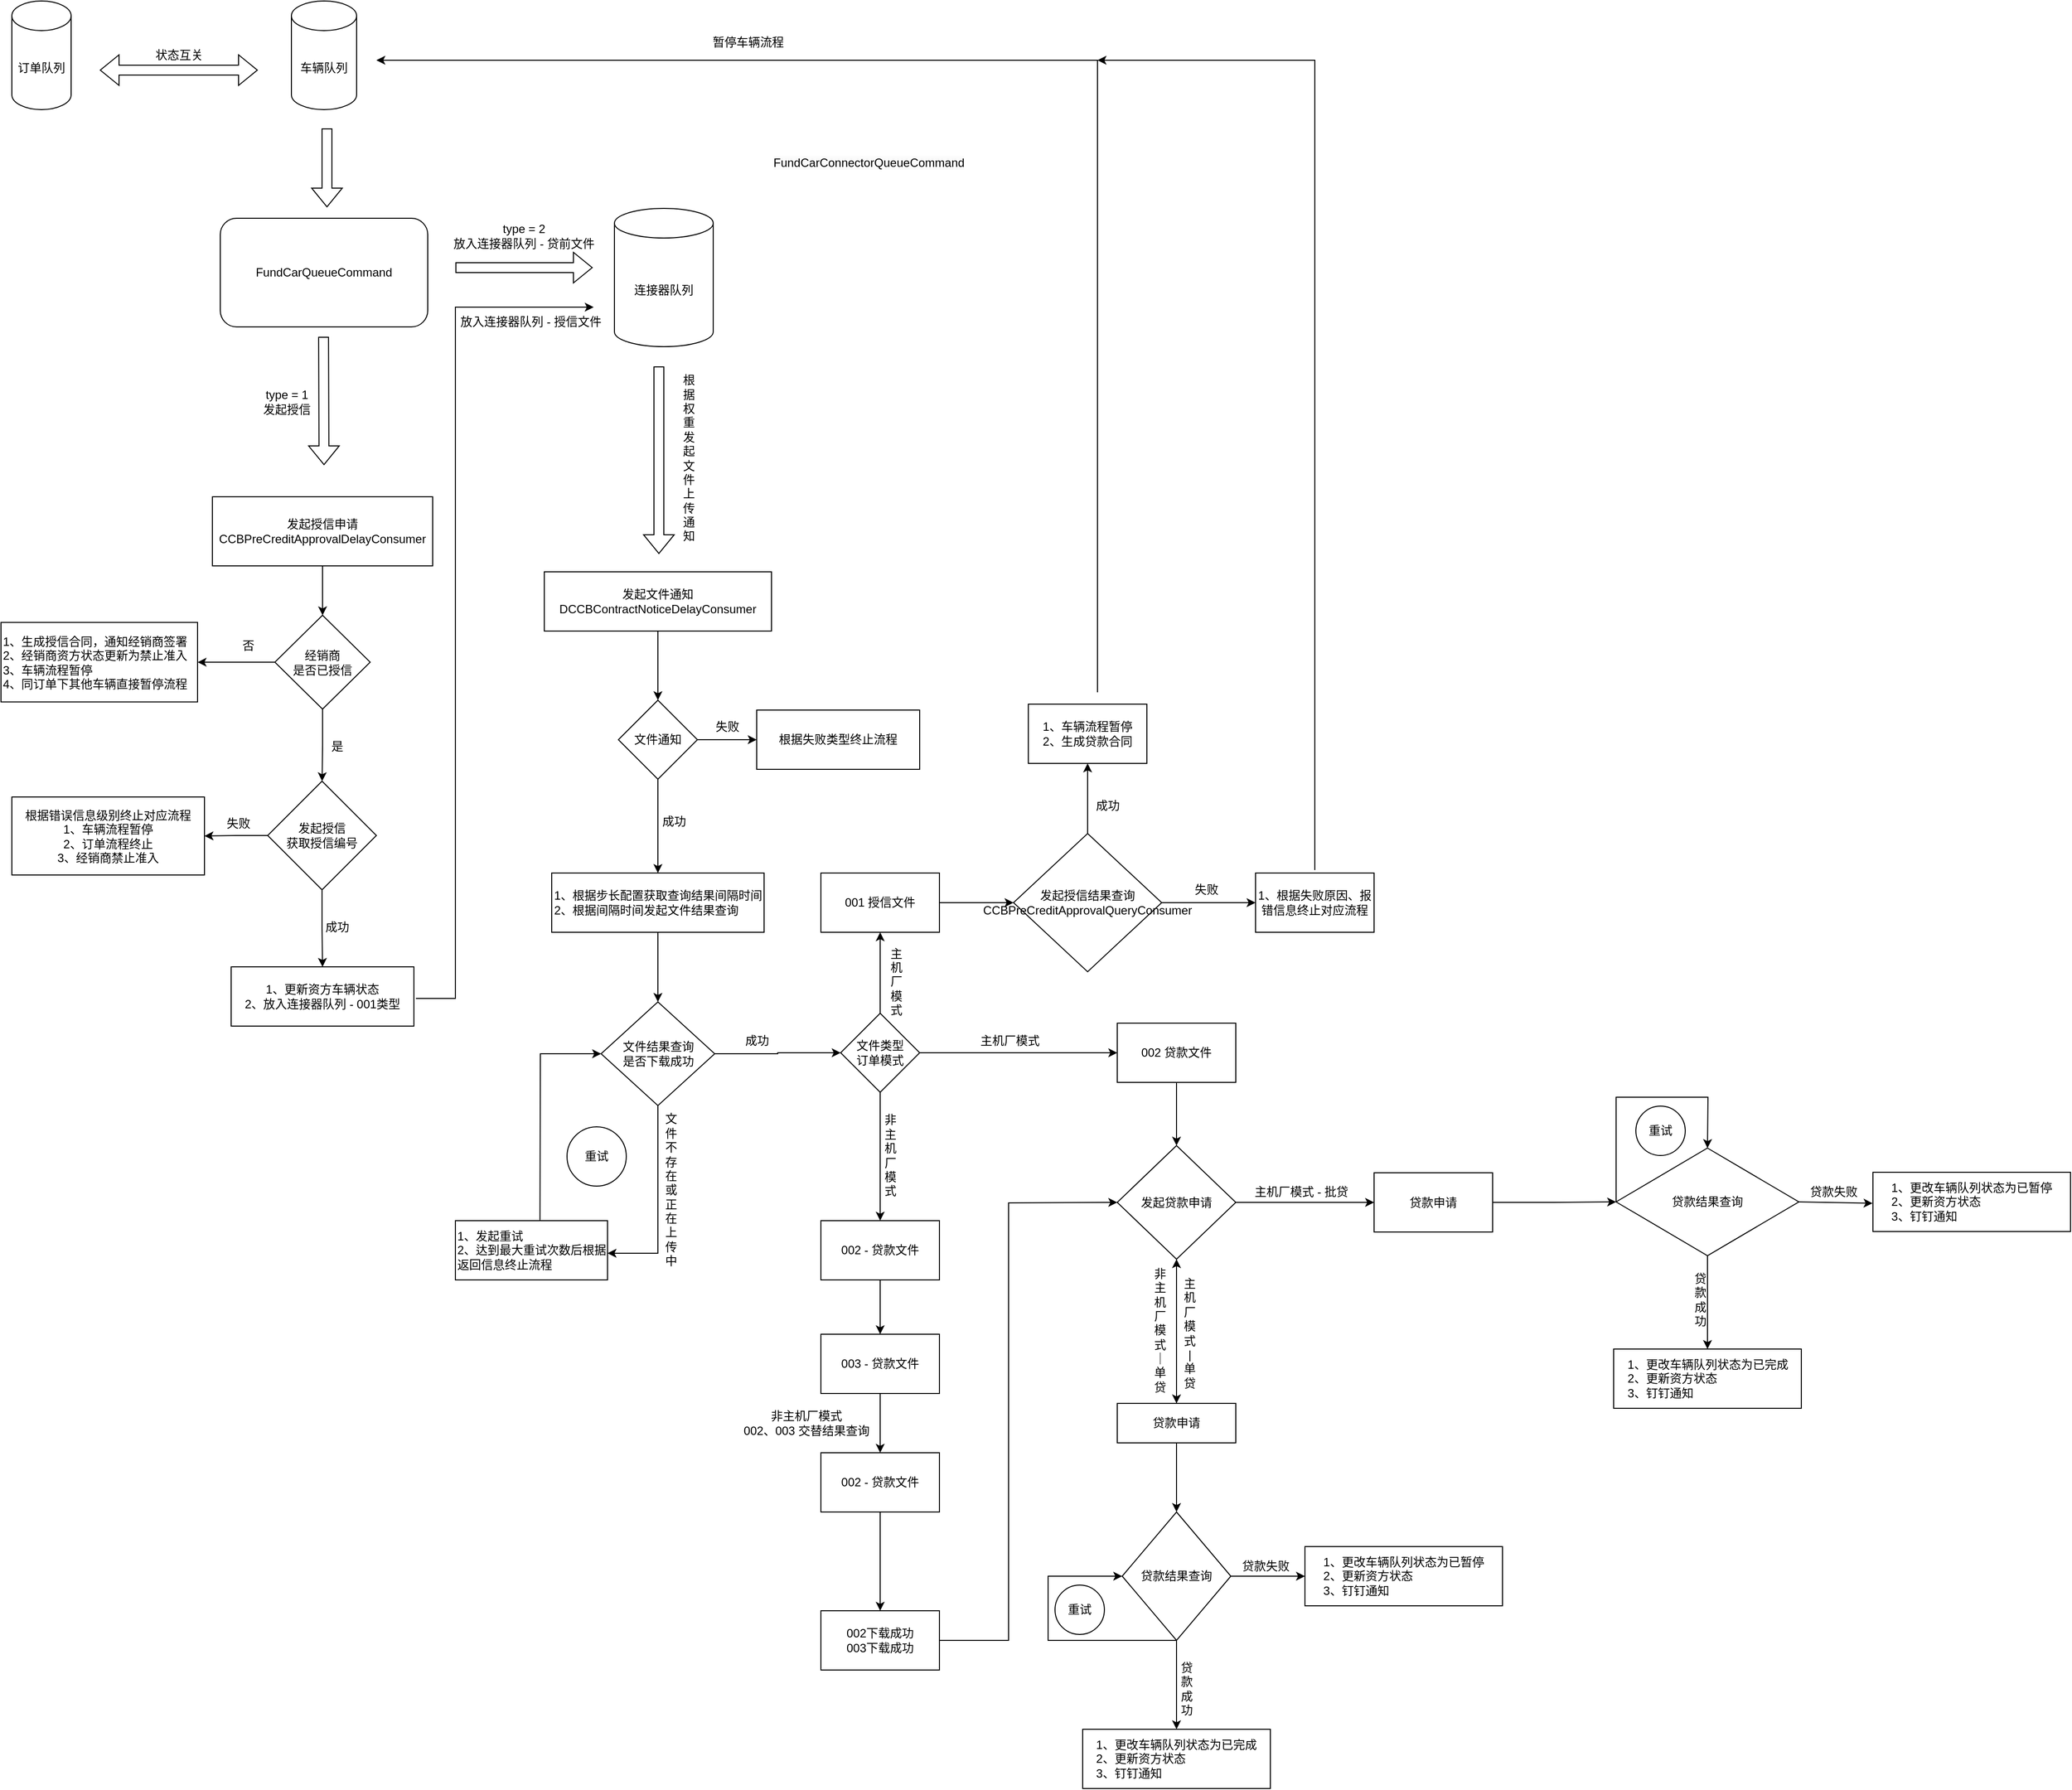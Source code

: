 <mxfile version="22.1.17" type="github">
  <diagram id="C5RBs43oDa-KdzZeNtuy" name="Page-1">
    <mxGraphModel dx="1368" dy="765" grid="1" gridSize="10" guides="1" tooltips="1" connect="1" arrows="1" fold="1" page="1" pageScale="1" pageWidth="827" pageHeight="1169" math="0" shadow="0">
      <root>
        <mxCell id="WIyWlLk6GJQsqaUBKTNV-0" />
        <mxCell id="WIyWlLk6GJQsqaUBKTNV-1" parent="WIyWlLk6GJQsqaUBKTNV-0" />
        <mxCell id="dMJa1w_3SQK0IeiVVwX--1" value="订单队列" style="shape=cylinder3;whiteSpace=wrap;html=1;boundedLbl=1;backgroundOutline=1;size=15;" vertex="1" parent="WIyWlLk6GJQsqaUBKTNV-1">
          <mxGeometry x="71" y="10" width="60" height="110" as="geometry" />
        </mxCell>
        <mxCell id="dMJa1w_3SQK0IeiVVwX--2" value="连接器队列&lt;br&gt;" style="shape=cylinder3;whiteSpace=wrap;html=1;boundedLbl=1;backgroundOutline=1;size=15;" vertex="1" parent="WIyWlLk6GJQsqaUBKTNV-1">
          <mxGeometry x="681" y="220" width="100" height="140" as="geometry" />
        </mxCell>
        <mxCell id="dMJa1w_3SQK0IeiVVwX--3" value="车辆队列" style="shape=cylinder3;whiteSpace=wrap;html=1;boundedLbl=1;backgroundOutline=1;size=15;" vertex="1" parent="WIyWlLk6GJQsqaUBKTNV-1">
          <mxGeometry x="354" y="10" width="66" height="110" as="geometry" />
        </mxCell>
        <mxCell id="dMJa1w_3SQK0IeiVVwX--5" value="" style="shape=flexArrow;endArrow=classic;html=1;rounded=0;" edge="1" parent="WIyWlLk6GJQsqaUBKTNV-1">
          <mxGeometry width="50" height="50" relative="1" as="geometry">
            <mxPoint x="520" y="280" as="sourcePoint" />
            <mxPoint x="659" y="280" as="targetPoint" />
          </mxGeometry>
        </mxCell>
        <mxCell id="dMJa1w_3SQK0IeiVVwX--6" value="FundCarQueueCommand&lt;br&gt;" style="rounded=1;whiteSpace=wrap;html=1;" vertex="1" parent="WIyWlLk6GJQsqaUBKTNV-1">
          <mxGeometry x="282" y="230" width="210" height="110" as="geometry" />
        </mxCell>
        <mxCell id="dMJa1w_3SQK0IeiVVwX--13" value="" style="shape=flexArrow;endArrow=classic;html=1;rounded=0;" edge="1" parent="WIyWlLk6GJQsqaUBKTNV-1">
          <mxGeometry width="50" height="50" relative="1" as="geometry">
            <mxPoint x="386.55" y="350" as="sourcePoint" />
            <mxPoint x="387" y="480" as="targetPoint" />
          </mxGeometry>
        </mxCell>
        <mxCell id="dMJa1w_3SQK0IeiVVwX--17" value="&lt;span style=&quot;color: rgb(0, 0, 0); font-family: Helvetica; font-size: 12px; font-style: normal; font-variant-ligatures: normal; font-variant-caps: normal; font-weight: 400; letter-spacing: normal; orphans: 2; text-align: center; text-indent: 0px; text-transform: none; widows: 2; word-spacing: 0px; -webkit-text-stroke-width: 0px; background-color: rgb(251, 251, 251); text-decoration-thickness: initial; text-decoration-style: initial; text-decoration-color: initial; float: none; display: inline !important;&quot;&gt;FundCarConnectorQueueCommand&lt;/span&gt;" style="text;whiteSpace=wrap;html=1;" vertex="1" parent="WIyWlLk6GJQsqaUBKTNV-1">
          <mxGeometry x="840" y="160" width="230" height="40" as="geometry" />
        </mxCell>
        <mxCell id="dMJa1w_3SQK0IeiVVwX--18" value="" style="shape=flexArrow;endArrow=classic;html=1;rounded=0;" edge="1" parent="WIyWlLk6GJQsqaUBKTNV-1">
          <mxGeometry width="50" height="50" relative="1" as="geometry">
            <mxPoint x="390" y="139" as="sourcePoint" />
            <mxPoint x="390" y="219" as="targetPoint" />
          </mxGeometry>
        </mxCell>
        <mxCell id="dMJa1w_3SQK0IeiVVwX--19" value="type = 1&lt;br&gt;发起授信" style="text;html=1;align=center;verticalAlign=middle;resizable=0;points=[];autosize=1;strokeColor=none;fillColor=none;" vertex="1" parent="WIyWlLk6GJQsqaUBKTNV-1">
          <mxGeometry x="314" y="396" width="70" height="40" as="geometry" />
        </mxCell>
        <mxCell id="dMJa1w_3SQK0IeiVVwX--20" value="type = 2&lt;br&gt;放入连接器队列 - 贷前文件" style="text;html=1;align=center;verticalAlign=middle;resizable=0;points=[];autosize=1;strokeColor=none;fillColor=none;" vertex="1" parent="WIyWlLk6GJQsqaUBKTNV-1">
          <mxGeometry x="504" y="228" width="170" height="40" as="geometry" />
        </mxCell>
        <mxCell id="dMJa1w_3SQK0IeiVVwX--22" value="" style="shape=flexArrow;endArrow=classic;html=1;rounded=0;" edge="1" parent="WIyWlLk6GJQsqaUBKTNV-1">
          <mxGeometry width="50" height="50" relative="1" as="geometry">
            <mxPoint x="726" y="380" as="sourcePoint" />
            <mxPoint x="726" y="570" as="targetPoint" />
          </mxGeometry>
        </mxCell>
        <mxCell id="dMJa1w_3SQK0IeiVVwX--23" value="根&lt;br&gt;据&lt;br&gt;权&lt;br&gt;重&lt;br&gt;发&lt;br&gt;起&lt;br&gt;文&lt;br&gt;件&lt;br&gt;上&lt;br&gt;传&lt;br&gt;通&lt;br&gt;知" style="text;html=1;align=center;verticalAlign=middle;resizable=0;points=[];autosize=1;strokeColor=none;fillColor=none;" vertex="1" parent="WIyWlLk6GJQsqaUBKTNV-1">
          <mxGeometry x="736" y="378" width="40" height="190" as="geometry" />
        </mxCell>
        <mxCell id="dMJa1w_3SQK0IeiVVwX--28" value="" style="edgeStyle=orthogonalEdgeStyle;rounded=0;orthogonalLoop=1;jettySize=auto;html=1;" edge="1" parent="WIyWlLk6GJQsqaUBKTNV-1" source="dMJa1w_3SQK0IeiVVwX--25" target="dMJa1w_3SQK0IeiVVwX--27">
          <mxGeometry relative="1" as="geometry" />
        </mxCell>
        <mxCell id="dMJa1w_3SQK0IeiVVwX--25" value="发起授信申请&lt;br&gt;CCBPreCreditApprovalDelayConsumer" style="rounded=0;whiteSpace=wrap;html=1;" vertex="1" parent="WIyWlLk6GJQsqaUBKTNV-1">
          <mxGeometry x="274" y="512" width="223" height="70" as="geometry" />
        </mxCell>
        <mxCell id="dMJa1w_3SQK0IeiVVwX--32" value="" style="edgeStyle=orthogonalEdgeStyle;rounded=0;orthogonalLoop=1;jettySize=auto;html=1;" edge="1" parent="WIyWlLk6GJQsqaUBKTNV-1" source="dMJa1w_3SQK0IeiVVwX--27">
          <mxGeometry relative="1" as="geometry">
            <mxPoint x="385.067" y="800" as="targetPoint" />
          </mxGeometry>
        </mxCell>
        <mxCell id="dMJa1w_3SQK0IeiVVwX--34" value="" style="edgeStyle=orthogonalEdgeStyle;rounded=0;orthogonalLoop=1;jettySize=auto;html=1;" edge="1" parent="WIyWlLk6GJQsqaUBKTNV-1" source="dMJa1w_3SQK0IeiVVwX--27" target="dMJa1w_3SQK0IeiVVwX--33">
          <mxGeometry relative="1" as="geometry" />
        </mxCell>
        <mxCell id="dMJa1w_3SQK0IeiVVwX--27" value="经销商&lt;br&gt;是否已授信" style="rhombus;whiteSpace=wrap;html=1;rounded=0;" vertex="1" parent="WIyWlLk6GJQsqaUBKTNV-1">
          <mxGeometry x="337.25" y="632" width="96.5" height="95" as="geometry" />
        </mxCell>
        <mxCell id="dMJa1w_3SQK0IeiVVwX--33" value="1、生成授信合同，通知经销商签署&lt;br&gt;2、经销商资方状态更新为禁止准入&lt;br&gt;3、车辆流程暂停&lt;br&gt;4、同订单下其他车辆直接暂停流程" style="whiteSpace=wrap;html=1;rounded=0;align=left;verticalAlign=middle;" vertex="1" parent="WIyWlLk6GJQsqaUBKTNV-1">
          <mxGeometry x="60" y="639.25" width="199" height="80.5" as="geometry" />
        </mxCell>
        <mxCell id="dMJa1w_3SQK0IeiVVwX--35" value="否" style="text;html=1;align=center;verticalAlign=middle;resizable=0;points=[];autosize=1;strokeColor=none;fillColor=none;" vertex="1" parent="WIyWlLk6GJQsqaUBKTNV-1">
          <mxGeometry x="290" y="648" width="40" height="30" as="geometry" />
        </mxCell>
        <mxCell id="dMJa1w_3SQK0IeiVVwX--36" value="是" style="text;html=1;align=center;verticalAlign=middle;resizable=0;points=[];autosize=1;strokeColor=none;fillColor=none;" vertex="1" parent="WIyWlLk6GJQsqaUBKTNV-1">
          <mxGeometry x="380" y="750" width="40" height="30" as="geometry" />
        </mxCell>
        <mxCell id="dMJa1w_3SQK0IeiVVwX--42" value="" style="edgeStyle=orthogonalEdgeStyle;rounded=0;orthogonalLoop=1;jettySize=auto;html=1;" edge="1" parent="WIyWlLk6GJQsqaUBKTNV-1" source="dMJa1w_3SQK0IeiVVwX--37" target="dMJa1w_3SQK0IeiVVwX--41">
          <mxGeometry relative="1" as="geometry" />
        </mxCell>
        <mxCell id="dMJa1w_3SQK0IeiVVwX--45" value="" style="edgeStyle=orthogonalEdgeStyle;rounded=0;orthogonalLoop=1;jettySize=auto;html=1;" edge="1" parent="WIyWlLk6GJQsqaUBKTNV-1" source="dMJa1w_3SQK0IeiVVwX--37" target="dMJa1w_3SQK0IeiVVwX--44">
          <mxGeometry relative="1" as="geometry" />
        </mxCell>
        <mxCell id="dMJa1w_3SQK0IeiVVwX--37" value="发起授信&lt;br&gt;获取授信编号" style="rhombus;whiteSpace=wrap;html=1;" vertex="1" parent="WIyWlLk6GJQsqaUBKTNV-1">
          <mxGeometry x="330" y="800" width="110" height="110" as="geometry" />
        </mxCell>
        <mxCell id="dMJa1w_3SQK0IeiVVwX--41" value="&lt;div style=&quot;text-align: center;&quot;&gt;&lt;span style=&quot;text-align: left; background-color: initial;&quot;&gt;根据错误信息级别终止对应流程&lt;/span&gt;&lt;/div&gt;&lt;div style=&quot;text-align: center;&quot;&gt;&lt;span style=&quot;text-align: left; background-color: initial;&quot;&gt;1、车辆流程暂停&lt;/span&gt;&lt;/div&gt;&lt;div style=&quot;text-align: center;&quot;&gt;&lt;span style=&quot;text-align: left; background-color: initial;&quot;&gt;2、订单流程终止&lt;/span&gt;&lt;/div&gt;&lt;div style=&quot;text-align: center;&quot;&gt;&lt;span style=&quot;text-align: left; background-color: initial;&quot;&gt;3、经销商禁止准入&lt;/span&gt;&lt;/div&gt;" style="whiteSpace=wrap;html=1;" vertex="1" parent="WIyWlLk6GJQsqaUBKTNV-1">
          <mxGeometry x="71" y="816" width="195" height="79" as="geometry" />
        </mxCell>
        <mxCell id="dMJa1w_3SQK0IeiVVwX--43" value="失败" style="text;html=1;align=center;verticalAlign=middle;resizable=0;points=[];autosize=1;strokeColor=none;fillColor=none;" vertex="1" parent="WIyWlLk6GJQsqaUBKTNV-1">
          <mxGeometry x="275" y="828" width="50" height="30" as="geometry" />
        </mxCell>
        <mxCell id="dMJa1w_3SQK0IeiVVwX--44" value="1、更新资方车辆状态&lt;br&gt;2、放入连接器队列 - 001类型" style="whiteSpace=wrap;html=1;" vertex="1" parent="WIyWlLk6GJQsqaUBKTNV-1">
          <mxGeometry x="293" y="988" width="185" height="60" as="geometry" />
        </mxCell>
        <mxCell id="dMJa1w_3SQK0IeiVVwX--46" value="成功" style="text;html=1;align=center;verticalAlign=middle;resizable=0;points=[];autosize=1;strokeColor=none;fillColor=none;" vertex="1" parent="WIyWlLk6GJQsqaUBKTNV-1">
          <mxGeometry x="375" y="933" width="50" height="30" as="geometry" />
        </mxCell>
        <mxCell id="dMJa1w_3SQK0IeiVVwX--47" value="" style="endArrow=classic;html=1;rounded=0;" edge="1" parent="WIyWlLk6GJQsqaUBKTNV-1">
          <mxGeometry width="50" height="50" relative="1" as="geometry">
            <mxPoint x="480" y="1020" as="sourcePoint" />
            <mxPoint x="660" y="320" as="targetPoint" />
            <Array as="points">
              <mxPoint x="520" y="1020" />
              <mxPoint x="520" y="320" />
            </Array>
          </mxGeometry>
        </mxCell>
        <mxCell id="dMJa1w_3SQK0IeiVVwX--48" value="放入连接器队列 - 授信文件" style="text;html=1;align=center;verticalAlign=middle;resizable=0;points=[];autosize=1;strokeColor=none;fillColor=none;" vertex="1" parent="WIyWlLk6GJQsqaUBKTNV-1">
          <mxGeometry x="511" y="320" width="170" height="30" as="geometry" />
        </mxCell>
        <mxCell id="dMJa1w_3SQK0IeiVVwX--51" value="" style="edgeStyle=orthogonalEdgeStyle;rounded=0;orthogonalLoop=1;jettySize=auto;html=1;" edge="1" parent="WIyWlLk6GJQsqaUBKTNV-1" source="dMJa1w_3SQK0IeiVVwX--49" target="dMJa1w_3SQK0IeiVVwX--50">
          <mxGeometry relative="1" as="geometry" />
        </mxCell>
        <mxCell id="dMJa1w_3SQK0IeiVVwX--49" value="发起文件通知&lt;br&gt;DCCBContractNoticeDelayConsumer" style="rounded=0;whiteSpace=wrap;html=1;" vertex="1" parent="WIyWlLk6GJQsqaUBKTNV-1">
          <mxGeometry x="610" y="588" width="230" height="60" as="geometry" />
        </mxCell>
        <mxCell id="dMJa1w_3SQK0IeiVVwX--53" value="" style="edgeStyle=orthogonalEdgeStyle;rounded=0;orthogonalLoop=1;jettySize=auto;html=1;" edge="1" parent="WIyWlLk6GJQsqaUBKTNV-1" source="dMJa1w_3SQK0IeiVVwX--50" target="dMJa1w_3SQK0IeiVVwX--52">
          <mxGeometry relative="1" as="geometry" />
        </mxCell>
        <mxCell id="dMJa1w_3SQK0IeiVVwX--56" value="" style="edgeStyle=orthogonalEdgeStyle;rounded=0;orthogonalLoop=1;jettySize=auto;html=1;" edge="1" parent="WIyWlLk6GJQsqaUBKTNV-1" source="dMJa1w_3SQK0IeiVVwX--50" target="dMJa1w_3SQK0IeiVVwX--55">
          <mxGeometry relative="1" as="geometry" />
        </mxCell>
        <mxCell id="dMJa1w_3SQK0IeiVVwX--50" value="文件通知" style="rhombus;whiteSpace=wrap;html=1;rounded=0;" vertex="1" parent="WIyWlLk6GJQsqaUBKTNV-1">
          <mxGeometry x="685" y="718" width="80" height="80" as="geometry" />
        </mxCell>
        <mxCell id="dMJa1w_3SQK0IeiVVwX--52" value="根据失败类型终止流程" style="whiteSpace=wrap;html=1;rounded=0;" vertex="1" parent="WIyWlLk6GJQsqaUBKTNV-1">
          <mxGeometry x="825" y="728" width="165" height="60" as="geometry" />
        </mxCell>
        <mxCell id="dMJa1w_3SQK0IeiVVwX--54" value="失败" style="text;html=1;align=center;verticalAlign=middle;resizable=0;points=[];autosize=1;strokeColor=none;fillColor=none;" vertex="1" parent="WIyWlLk6GJQsqaUBKTNV-1">
          <mxGeometry x="770" y="730" width="50" height="30" as="geometry" />
        </mxCell>
        <mxCell id="dMJa1w_3SQK0IeiVVwX--59" value="" style="edgeStyle=orthogonalEdgeStyle;rounded=0;orthogonalLoop=1;jettySize=auto;html=1;" edge="1" parent="WIyWlLk6GJQsqaUBKTNV-1" source="dMJa1w_3SQK0IeiVVwX--55" target="dMJa1w_3SQK0IeiVVwX--58">
          <mxGeometry relative="1" as="geometry" />
        </mxCell>
        <mxCell id="dMJa1w_3SQK0IeiVVwX--55" value="1、根据步长配置获取查询结果间隔时间&lt;br&gt;2、根据间隔时间发起文件结果查询" style="rounded=0;whiteSpace=wrap;html=1;align=left;" vertex="1" parent="WIyWlLk6GJQsqaUBKTNV-1">
          <mxGeometry x="617.5" y="893" width="215" height="60" as="geometry" />
        </mxCell>
        <mxCell id="dMJa1w_3SQK0IeiVVwX--57" value="成功" style="text;html=1;align=center;verticalAlign=middle;resizable=0;points=[];autosize=1;strokeColor=none;fillColor=none;" vertex="1" parent="WIyWlLk6GJQsqaUBKTNV-1">
          <mxGeometry x="716" y="826" width="50" height="30" as="geometry" />
        </mxCell>
        <mxCell id="dMJa1w_3SQK0IeiVVwX--61" value="" style="edgeStyle=orthogonalEdgeStyle;rounded=0;orthogonalLoop=1;jettySize=auto;html=1;" edge="1" parent="WIyWlLk6GJQsqaUBKTNV-1" source="dMJa1w_3SQK0IeiVVwX--58">
          <mxGeometry relative="1" as="geometry">
            <mxPoint x="674.0" y="1278" as="targetPoint" />
            <Array as="points">
              <mxPoint x="725" y="1278" />
            </Array>
          </mxGeometry>
        </mxCell>
        <mxCell id="dMJa1w_3SQK0IeiVVwX--70" value="" style="edgeStyle=orthogonalEdgeStyle;rounded=0;orthogonalLoop=1;jettySize=auto;html=1;" edge="1" parent="WIyWlLk6GJQsqaUBKTNV-1" source="dMJa1w_3SQK0IeiVVwX--58" target="dMJa1w_3SQK0IeiVVwX--69">
          <mxGeometry relative="1" as="geometry" />
        </mxCell>
        <mxCell id="dMJa1w_3SQK0IeiVVwX--58" value="文件结果查询&lt;br&gt;是否下载成功" style="rhombus;whiteSpace=wrap;html=1;align=center;rounded=0;" vertex="1" parent="WIyWlLk6GJQsqaUBKTNV-1">
          <mxGeometry x="667.5" y="1023.5" width="115" height="105" as="geometry" />
        </mxCell>
        <mxCell id="dMJa1w_3SQK0IeiVVwX--60" value="1、发起重试&lt;br&gt;2、达到最大重试次数后根据返回信息终止流程" style="whiteSpace=wrap;html=1;rounded=0;align=left;" vertex="1" parent="WIyWlLk6GJQsqaUBKTNV-1">
          <mxGeometry x="520" y="1245" width="154" height="60" as="geometry" />
        </mxCell>
        <mxCell id="dMJa1w_3SQK0IeiVVwX--62" value="文&lt;br&gt;件&lt;br&gt;不&lt;br&gt;存&lt;br&gt;在&lt;br&gt;或&lt;br&gt;正&lt;br&gt;在&lt;br&gt;上&lt;br&gt;传&lt;br&gt;中" style="text;html=1;align=center;verticalAlign=middle;resizable=0;points=[];autosize=1;strokeColor=none;fillColor=none;" vertex="1" parent="WIyWlLk6GJQsqaUBKTNV-1">
          <mxGeometry x="718" y="1129" width="40" height="170" as="geometry" />
        </mxCell>
        <mxCell id="dMJa1w_3SQK0IeiVVwX--63" value="" style="endArrow=classic;html=1;rounded=0;exitX=0.556;exitY=-0.046;exitDx=0;exitDy=0;exitPerimeter=0;entryX=0;entryY=0.5;entryDx=0;entryDy=0;" edge="1" parent="WIyWlLk6GJQsqaUBKTNV-1" target="dMJa1w_3SQK0IeiVVwX--58">
          <mxGeometry width="50" height="50" relative="1" as="geometry">
            <mxPoint x="605.624" y="1245.24" as="sourcePoint" />
            <mxPoint x="730" y="1148" as="targetPoint" />
            <Array as="points">
              <mxPoint x="606" y="1076" />
            </Array>
          </mxGeometry>
        </mxCell>
        <mxCell id="dMJa1w_3SQK0IeiVVwX--65" value="重试" style="ellipse;whiteSpace=wrap;html=1;" vertex="1" parent="WIyWlLk6GJQsqaUBKTNV-1">
          <mxGeometry x="633" y="1150" width="60" height="60" as="geometry" />
        </mxCell>
        <mxCell id="dMJa1w_3SQK0IeiVVwX--68" value="成功" style="text;html=1;align=center;verticalAlign=middle;resizable=0;points=[];autosize=1;strokeColor=none;fillColor=none;" vertex="1" parent="WIyWlLk6GJQsqaUBKTNV-1">
          <mxGeometry x="800" y="1048" width="50" height="30" as="geometry" />
        </mxCell>
        <mxCell id="dMJa1w_3SQK0IeiVVwX--72" value="" style="edgeStyle=orthogonalEdgeStyle;rounded=0;orthogonalLoop=1;jettySize=auto;html=1;" edge="1" parent="WIyWlLk6GJQsqaUBKTNV-1" source="dMJa1w_3SQK0IeiVVwX--69" target="dMJa1w_3SQK0IeiVVwX--71">
          <mxGeometry relative="1" as="geometry" />
        </mxCell>
        <mxCell id="dMJa1w_3SQK0IeiVVwX--74" value="" style="edgeStyle=orthogonalEdgeStyle;rounded=0;orthogonalLoop=1;jettySize=auto;html=1;" edge="1" parent="WIyWlLk6GJQsqaUBKTNV-1" source="dMJa1w_3SQK0IeiVVwX--69" target="dMJa1w_3SQK0IeiVVwX--73">
          <mxGeometry relative="1" as="geometry" />
        </mxCell>
        <mxCell id="dMJa1w_3SQK0IeiVVwX--76" value="" style="edgeStyle=orthogonalEdgeStyle;rounded=0;orthogonalLoop=1;jettySize=auto;html=1;" edge="1" parent="WIyWlLk6GJQsqaUBKTNV-1" source="dMJa1w_3SQK0IeiVVwX--69" target="dMJa1w_3SQK0IeiVVwX--75">
          <mxGeometry relative="1" as="geometry" />
        </mxCell>
        <mxCell id="dMJa1w_3SQK0IeiVVwX--69" value="文件类型&lt;br&gt;订单模式" style="rhombus;whiteSpace=wrap;html=1;rounded=0;" vertex="1" parent="WIyWlLk6GJQsqaUBKTNV-1">
          <mxGeometry x="910" y="1035" width="80" height="80" as="geometry" />
        </mxCell>
        <mxCell id="dMJa1w_3SQK0IeiVVwX--90" value="" style="edgeStyle=orthogonalEdgeStyle;rounded=0;orthogonalLoop=1;jettySize=auto;html=1;" edge="1" parent="WIyWlLk6GJQsqaUBKTNV-1" source="dMJa1w_3SQK0IeiVVwX--71" target="dMJa1w_3SQK0IeiVVwX--89">
          <mxGeometry relative="1" as="geometry" />
        </mxCell>
        <mxCell id="dMJa1w_3SQK0IeiVVwX--71" value="001 授信文件" style="whiteSpace=wrap;html=1;rounded=0;" vertex="1" parent="WIyWlLk6GJQsqaUBKTNV-1">
          <mxGeometry x="890" y="893" width="120" height="60" as="geometry" />
        </mxCell>
        <mxCell id="dMJa1w_3SQK0IeiVVwX--109" value="" style="edgeStyle=orthogonalEdgeStyle;rounded=0;orthogonalLoop=1;jettySize=auto;html=1;" edge="1" parent="WIyWlLk6GJQsqaUBKTNV-1" source="dMJa1w_3SQK0IeiVVwX--73" target="dMJa1w_3SQK0IeiVVwX--108">
          <mxGeometry relative="1" as="geometry" />
        </mxCell>
        <mxCell id="dMJa1w_3SQK0IeiVVwX--73" value="002 贷款文件" style="whiteSpace=wrap;html=1;rounded=0;" vertex="1" parent="WIyWlLk6GJQsqaUBKTNV-1">
          <mxGeometry x="1190" y="1045" width="120" height="60" as="geometry" />
        </mxCell>
        <mxCell id="dMJa1w_3SQK0IeiVVwX--80" value="" style="edgeStyle=orthogonalEdgeStyle;rounded=0;orthogonalLoop=1;jettySize=auto;html=1;" edge="1" parent="WIyWlLk6GJQsqaUBKTNV-1" source="dMJa1w_3SQK0IeiVVwX--75" target="dMJa1w_3SQK0IeiVVwX--79">
          <mxGeometry relative="1" as="geometry" />
        </mxCell>
        <mxCell id="dMJa1w_3SQK0IeiVVwX--75" value="002 - 贷款文件" style="whiteSpace=wrap;html=1;rounded=0;" vertex="1" parent="WIyWlLk6GJQsqaUBKTNV-1">
          <mxGeometry x="890" y="1245" width="120" height="60" as="geometry" />
        </mxCell>
        <mxCell id="dMJa1w_3SQK0IeiVVwX--77" value="主机厂模式" style="text;html=1;align=center;verticalAlign=middle;resizable=0;points=[];autosize=1;strokeColor=none;fillColor=none;" vertex="1" parent="WIyWlLk6GJQsqaUBKTNV-1">
          <mxGeometry x="1041" y="1048" width="80" height="30" as="geometry" />
        </mxCell>
        <mxCell id="dMJa1w_3SQK0IeiVVwX--78" value="非&lt;br&gt;主&lt;br&gt;机&lt;br&gt;厂&lt;br&gt;模&lt;br&gt;式" style="text;html=1;align=center;verticalAlign=middle;resizable=0;points=[];autosize=1;strokeColor=none;fillColor=none;" vertex="1" parent="WIyWlLk6GJQsqaUBKTNV-1">
          <mxGeometry x="940" y="1128.5" width="40" height="100" as="geometry" />
        </mxCell>
        <mxCell id="dMJa1w_3SQK0IeiVVwX--82" value="" style="edgeStyle=orthogonalEdgeStyle;rounded=0;orthogonalLoop=1;jettySize=auto;html=1;" edge="1" parent="WIyWlLk6GJQsqaUBKTNV-1" source="dMJa1w_3SQK0IeiVVwX--79" target="dMJa1w_3SQK0IeiVVwX--81">
          <mxGeometry relative="1" as="geometry" />
        </mxCell>
        <mxCell id="dMJa1w_3SQK0IeiVVwX--79" value="003&amp;nbsp;- 贷款文件" style="whiteSpace=wrap;html=1;rounded=0;" vertex="1" parent="WIyWlLk6GJQsqaUBKTNV-1">
          <mxGeometry x="890" y="1360" width="120" height="60" as="geometry" />
        </mxCell>
        <mxCell id="dMJa1w_3SQK0IeiVVwX--84" value="" style="edgeStyle=orthogonalEdgeStyle;rounded=0;orthogonalLoop=1;jettySize=auto;html=1;" edge="1" parent="WIyWlLk6GJQsqaUBKTNV-1" source="dMJa1w_3SQK0IeiVVwX--81" target="dMJa1w_3SQK0IeiVVwX--83">
          <mxGeometry relative="1" as="geometry" />
        </mxCell>
        <mxCell id="dMJa1w_3SQK0IeiVVwX--81" value="002&amp;nbsp;- 贷款文件" style="whiteSpace=wrap;html=1;rounded=0;" vertex="1" parent="WIyWlLk6GJQsqaUBKTNV-1">
          <mxGeometry x="890" y="1480" width="120" height="60" as="geometry" />
        </mxCell>
        <mxCell id="dMJa1w_3SQK0IeiVVwX--83" value="002下载成功&lt;br&gt;003下载成功" style="whiteSpace=wrap;html=1;rounded=0;" vertex="1" parent="WIyWlLk6GJQsqaUBKTNV-1">
          <mxGeometry x="890" y="1640" width="120" height="60" as="geometry" />
        </mxCell>
        <mxCell id="dMJa1w_3SQK0IeiVVwX--85" value="非主机厂模式&lt;br&gt;002、003 交替结果查询" style="text;html=1;align=center;verticalAlign=middle;resizable=0;points=[];autosize=1;strokeColor=none;fillColor=none;" vertex="1" parent="WIyWlLk6GJQsqaUBKTNV-1">
          <mxGeometry x="800" y="1430" width="150" height="40" as="geometry" />
        </mxCell>
        <mxCell id="dMJa1w_3SQK0IeiVVwX--86" value="主&lt;br&gt;机&lt;br&gt;厂&lt;br&gt;模&lt;br&gt;式" style="text;html=1;align=center;verticalAlign=middle;resizable=0;points=[];autosize=1;strokeColor=none;fillColor=none;" vertex="1" parent="WIyWlLk6GJQsqaUBKTNV-1">
          <mxGeometry x="946" y="958" width="40" height="90" as="geometry" />
        </mxCell>
        <mxCell id="dMJa1w_3SQK0IeiVVwX--92" value="" style="edgeStyle=orthogonalEdgeStyle;rounded=0;orthogonalLoop=1;jettySize=auto;html=1;" edge="1" parent="WIyWlLk6GJQsqaUBKTNV-1" source="dMJa1w_3SQK0IeiVVwX--89" target="dMJa1w_3SQK0IeiVVwX--91">
          <mxGeometry relative="1" as="geometry" />
        </mxCell>
        <mxCell id="dMJa1w_3SQK0IeiVVwX--94" value="" style="edgeStyle=orthogonalEdgeStyle;rounded=0;orthogonalLoop=1;jettySize=auto;html=1;" edge="1" parent="WIyWlLk6GJQsqaUBKTNV-1" source="dMJa1w_3SQK0IeiVVwX--89" target="dMJa1w_3SQK0IeiVVwX--93">
          <mxGeometry relative="1" as="geometry" />
        </mxCell>
        <mxCell id="dMJa1w_3SQK0IeiVVwX--89" value="发起授信结果查询&lt;br&gt;CCBPreCreditApprovalQueryConsumer" style="rhombus;whiteSpace=wrap;html=1;rounded=0;" vertex="1" parent="WIyWlLk6GJQsqaUBKTNV-1">
          <mxGeometry x="1085" y="853" width="150" height="140" as="geometry" />
        </mxCell>
        <mxCell id="dMJa1w_3SQK0IeiVVwX--91" value="1、根据失败原因、报错信息终止对应流程" style="whiteSpace=wrap;html=1;rounded=0;" vertex="1" parent="WIyWlLk6GJQsqaUBKTNV-1">
          <mxGeometry x="1330" y="893" width="120" height="60" as="geometry" />
        </mxCell>
        <mxCell id="dMJa1w_3SQK0IeiVVwX--93" value="1、车辆流程暂停&lt;br&gt;2、生成贷款合同" style="whiteSpace=wrap;html=1;rounded=0;" vertex="1" parent="WIyWlLk6GJQsqaUBKTNV-1">
          <mxGeometry x="1100" y="722" width="120" height="60" as="geometry" />
        </mxCell>
        <mxCell id="dMJa1w_3SQK0IeiVVwX--95" value="成功" style="text;html=1;align=center;verticalAlign=middle;resizable=0;points=[];autosize=1;strokeColor=none;fillColor=none;" vertex="1" parent="WIyWlLk6GJQsqaUBKTNV-1">
          <mxGeometry x="1155" y="810" width="50" height="30" as="geometry" />
        </mxCell>
        <mxCell id="dMJa1w_3SQK0IeiVVwX--96" value="失败" style="text;html=1;align=center;verticalAlign=middle;resizable=0;points=[];autosize=1;strokeColor=none;fillColor=none;" vertex="1" parent="WIyWlLk6GJQsqaUBKTNV-1">
          <mxGeometry x="1255" y="895" width="50" height="30" as="geometry" />
        </mxCell>
        <mxCell id="dMJa1w_3SQK0IeiVVwX--97" value="" style="endArrow=classic;html=1;rounded=0;" edge="1" parent="WIyWlLk6GJQsqaUBKTNV-1">
          <mxGeometry width="50" height="50" relative="1" as="geometry">
            <mxPoint x="1170" y="710" as="sourcePoint" />
            <mxPoint x="440" y="70" as="targetPoint" />
            <Array as="points">
              <mxPoint x="1170" y="70" />
            </Array>
          </mxGeometry>
        </mxCell>
        <mxCell id="dMJa1w_3SQK0IeiVVwX--98" value="暂停车辆流程" style="text;html=1;align=center;verticalAlign=middle;resizable=0;points=[];autosize=1;strokeColor=none;fillColor=none;" vertex="1" parent="WIyWlLk6GJQsqaUBKTNV-1">
          <mxGeometry x="766" y="37" width="100" height="30" as="geometry" />
        </mxCell>
        <mxCell id="dMJa1w_3SQK0IeiVVwX--100" value="" style="endArrow=classic;html=1;rounded=0;" edge="1" parent="WIyWlLk6GJQsqaUBKTNV-1">
          <mxGeometry width="50" height="50" relative="1" as="geometry">
            <mxPoint x="1390" y="890" as="sourcePoint" />
            <mxPoint x="1170" y="70" as="targetPoint" />
            <Array as="points">
              <mxPoint x="1390" y="70" />
            </Array>
          </mxGeometry>
        </mxCell>
        <mxCell id="dMJa1w_3SQK0IeiVVwX--111" value="" style="edgeStyle=orthogonalEdgeStyle;rounded=0;orthogonalLoop=1;jettySize=auto;html=1;" edge="1" parent="WIyWlLk6GJQsqaUBKTNV-1" source="dMJa1w_3SQK0IeiVVwX--108" target="dMJa1w_3SQK0IeiVVwX--110">
          <mxGeometry relative="1" as="geometry" />
        </mxCell>
        <mxCell id="dMJa1w_3SQK0IeiVVwX--113" value="" style="edgeStyle=orthogonalEdgeStyle;rounded=0;orthogonalLoop=1;jettySize=auto;html=1;" edge="1" parent="WIyWlLk6GJQsqaUBKTNV-1" source="dMJa1w_3SQK0IeiVVwX--108" target="dMJa1w_3SQK0IeiVVwX--112">
          <mxGeometry relative="1" as="geometry" />
        </mxCell>
        <mxCell id="dMJa1w_3SQK0IeiVVwX--108" value="发起贷款申请" style="rhombus;whiteSpace=wrap;html=1;rounded=0;" vertex="1" parent="WIyWlLk6GJQsqaUBKTNV-1">
          <mxGeometry x="1190" y="1169" width="120" height="115" as="geometry" />
        </mxCell>
        <mxCell id="dMJa1w_3SQK0IeiVVwX--110" value="贷款申请" style="whiteSpace=wrap;html=1;rounded=0;" vertex="1" parent="WIyWlLk6GJQsqaUBKTNV-1">
          <mxGeometry x="1450" y="1196.5" width="120" height="60" as="geometry" />
        </mxCell>
        <mxCell id="dMJa1w_3SQK0IeiVVwX--114" value="" style="edgeStyle=orthogonalEdgeStyle;rounded=0;orthogonalLoop=1;jettySize=auto;html=1;" edge="1" parent="WIyWlLk6GJQsqaUBKTNV-1" source="dMJa1w_3SQK0IeiVVwX--112" target="dMJa1w_3SQK0IeiVVwX--108">
          <mxGeometry relative="1" as="geometry" />
        </mxCell>
        <mxCell id="dMJa1w_3SQK0IeiVVwX--122" value="" style="edgeStyle=orthogonalEdgeStyle;rounded=0;orthogonalLoop=1;jettySize=auto;html=1;" edge="1" parent="WIyWlLk6GJQsqaUBKTNV-1" source="dMJa1w_3SQK0IeiVVwX--112" target="dMJa1w_3SQK0IeiVVwX--121">
          <mxGeometry relative="1" as="geometry" />
        </mxCell>
        <mxCell id="dMJa1w_3SQK0IeiVVwX--112" value="贷款申请" style="whiteSpace=wrap;html=1;rounded=0;" vertex="1" parent="WIyWlLk6GJQsqaUBKTNV-1">
          <mxGeometry x="1190" y="1430" width="120" height="40" as="geometry" />
        </mxCell>
        <mxCell id="dMJa1w_3SQK0IeiVVwX--115" value="主机厂模式 - 批贷" style="text;html=1;align=center;verticalAlign=middle;resizable=0;points=[];autosize=1;strokeColor=none;fillColor=none;" vertex="1" parent="WIyWlLk6GJQsqaUBKTNV-1">
          <mxGeometry x="1316" y="1201" width="120" height="30" as="geometry" />
        </mxCell>
        <mxCell id="dMJa1w_3SQK0IeiVVwX--116" value="主&lt;br&gt;机&lt;br&gt;厂&lt;br&gt;模&lt;br&gt;式&lt;br&gt;| &lt;br&gt;单&lt;br&gt;贷" style="text;html=1;align=center;verticalAlign=middle;resizable=0;points=[];autosize=1;strokeColor=none;fillColor=none;" vertex="1" parent="WIyWlLk6GJQsqaUBKTNV-1">
          <mxGeometry x="1243" y="1294" width="40" height="130" as="geometry" />
        </mxCell>
        <mxCell id="dMJa1w_3SQK0IeiVVwX--119" value="" style="endArrow=classic;html=1;rounded=0;exitX=1;exitY=0.5;exitDx=0;exitDy=0;entryX=0;entryY=0.5;entryDx=0;entryDy=0;" edge="1" parent="WIyWlLk6GJQsqaUBKTNV-1" source="dMJa1w_3SQK0IeiVVwX--83" target="dMJa1w_3SQK0IeiVVwX--108">
          <mxGeometry width="50" height="50" relative="1" as="geometry">
            <mxPoint x="1040" y="1650" as="sourcePoint" />
            <mxPoint x="1160" y="1250" as="targetPoint" />
            <Array as="points">
              <mxPoint x="1080" y="1670" />
              <mxPoint x="1080" y="1227" />
            </Array>
          </mxGeometry>
        </mxCell>
        <mxCell id="dMJa1w_3SQK0IeiVVwX--120" value="非&lt;br&gt;主&lt;br&gt;机&lt;br&gt;厂&lt;br&gt;模&lt;br&gt;式&lt;br&gt;｜&lt;br&gt;单&lt;br&gt;贷" style="text;html=1;align=center;verticalAlign=middle;resizable=0;points=[];autosize=1;strokeColor=none;fillColor=none;" vertex="1" parent="WIyWlLk6GJQsqaUBKTNV-1">
          <mxGeometry x="1213" y="1286" width="40" height="140" as="geometry" />
        </mxCell>
        <mxCell id="dMJa1w_3SQK0IeiVVwX--124" value="" style="edgeStyle=orthogonalEdgeStyle;rounded=0;orthogonalLoop=1;jettySize=auto;html=1;" edge="1" parent="WIyWlLk6GJQsqaUBKTNV-1" source="dMJa1w_3SQK0IeiVVwX--121" target="dMJa1w_3SQK0IeiVVwX--123">
          <mxGeometry relative="1" as="geometry" />
        </mxCell>
        <mxCell id="dMJa1w_3SQK0IeiVVwX--127" value="" style="edgeStyle=orthogonalEdgeStyle;rounded=0;orthogonalLoop=1;jettySize=auto;html=1;" edge="1" parent="WIyWlLk6GJQsqaUBKTNV-1" source="dMJa1w_3SQK0IeiVVwX--121" target="dMJa1w_3SQK0IeiVVwX--126">
          <mxGeometry relative="1" as="geometry" />
        </mxCell>
        <mxCell id="dMJa1w_3SQK0IeiVVwX--121" value="贷款结果查询" style="rhombus;whiteSpace=wrap;html=1;rounded=0;" vertex="1" parent="WIyWlLk6GJQsqaUBKTNV-1">
          <mxGeometry x="1195" y="1540" width="110" height="130" as="geometry" />
        </mxCell>
        <mxCell id="dMJa1w_3SQK0IeiVVwX--123" value="&lt;span style=&quot;background-color: initial; text-align: left;&quot;&gt;1、更改车辆队列状态为已完成&lt;/span&gt;&lt;br&gt;&lt;div style=&quot;text-align: left;&quot;&gt;&lt;span style=&quot;background-color: initial;&quot;&gt;2、更新资方状态&lt;/span&gt;&lt;/div&gt;&lt;div style=&quot;text-align: left;&quot;&gt;&lt;span style=&quot;background-color: initial;&quot;&gt;3、钉钉通知&lt;/span&gt;&lt;/div&gt;" style="whiteSpace=wrap;html=1;rounded=0;" vertex="1" parent="WIyWlLk6GJQsqaUBKTNV-1">
          <mxGeometry x="1155" y="1760" width="190" height="60" as="geometry" />
        </mxCell>
        <mxCell id="dMJa1w_3SQK0IeiVVwX--125" value="贷&lt;br&gt;款&lt;br&gt;成&lt;br&gt;功" style="text;html=1;align=center;verticalAlign=middle;resizable=0;points=[];autosize=1;strokeColor=none;fillColor=none;" vertex="1" parent="WIyWlLk6GJQsqaUBKTNV-1">
          <mxGeometry x="1240" y="1684" width="40" height="70" as="geometry" />
        </mxCell>
        <mxCell id="dMJa1w_3SQK0IeiVVwX--126" value="1、更改车辆队列状态为已暂停&lt;br style=&quot;border-color: var(--border-color);&quot;&gt;&lt;div style=&quot;border-color: var(--border-color); text-align: left;&quot;&gt;&lt;span style=&quot;border-color: var(--border-color); background-color: initial;&quot;&gt;2、更新资方状态&lt;/span&gt;&lt;/div&gt;&lt;div style=&quot;border-color: var(--border-color); text-align: left;&quot;&gt;&lt;span style=&quot;border-color: var(--border-color); background-color: initial;&quot;&gt;3、钉钉通知&lt;/span&gt;&lt;/div&gt;" style="whiteSpace=wrap;html=1;rounded=0;" vertex="1" parent="WIyWlLk6GJQsqaUBKTNV-1">
          <mxGeometry x="1380" y="1575" width="200" height="60" as="geometry" />
        </mxCell>
        <mxCell id="dMJa1w_3SQK0IeiVVwX--128" value="贷款失败" style="text;html=1;align=center;verticalAlign=middle;resizable=0;points=[];autosize=1;strokeColor=none;fillColor=none;" vertex="1" parent="WIyWlLk6GJQsqaUBKTNV-1">
          <mxGeometry x="1305" y="1580" width="70" height="30" as="geometry" />
        </mxCell>
        <mxCell id="dMJa1w_3SQK0IeiVVwX--129" value="" style="endArrow=classic;html=1;rounded=0;exitX=0.5;exitY=1;exitDx=0;exitDy=0;entryX=0;entryY=0.5;entryDx=0;entryDy=0;" edge="1" parent="WIyWlLk6GJQsqaUBKTNV-1" source="dMJa1w_3SQK0IeiVVwX--121" target="dMJa1w_3SQK0IeiVVwX--121">
          <mxGeometry width="50" height="50" relative="1" as="geometry">
            <mxPoint x="980" y="1810" as="sourcePoint" />
            <mxPoint x="1190" y="1605" as="targetPoint" />
            <Array as="points">
              <mxPoint x="1120" y="1670" />
              <mxPoint x="1120" y="1605" />
            </Array>
          </mxGeometry>
        </mxCell>
        <mxCell id="dMJa1w_3SQK0IeiVVwX--130" value="重试" style="ellipse;whiteSpace=wrap;html=1;aspect=fixed;" vertex="1" parent="WIyWlLk6GJQsqaUBKTNV-1">
          <mxGeometry x="1127" y="1614" width="50" height="50" as="geometry" />
        </mxCell>
        <mxCell id="dMJa1w_3SQK0IeiVVwX--131" value="" style="edgeStyle=orthogonalEdgeStyle;rounded=0;orthogonalLoop=1;jettySize=auto;html=1;exitX=1;exitY=0.5;exitDx=0;exitDy=0;" edge="1" parent="WIyWlLk6GJQsqaUBKTNV-1" source="dMJa1w_3SQK0IeiVVwX--110" target="dMJa1w_3SQK0IeiVVwX--135">
          <mxGeometry relative="1" as="geometry">
            <mxPoint x="1750" y="1080" as="sourcePoint" />
          </mxGeometry>
        </mxCell>
        <mxCell id="dMJa1w_3SQK0IeiVVwX--133" value="" style="edgeStyle=orthogonalEdgeStyle;rounded=0;orthogonalLoop=1;jettySize=auto;html=1;" edge="1" parent="WIyWlLk6GJQsqaUBKTNV-1" source="dMJa1w_3SQK0IeiVVwX--135" target="dMJa1w_3SQK0IeiVVwX--136">
          <mxGeometry relative="1" as="geometry" />
        </mxCell>
        <mxCell id="dMJa1w_3SQK0IeiVVwX--135" value="贷款结果查询" style="rhombus;whiteSpace=wrap;html=1;rounded=0;" vertex="1" parent="WIyWlLk6GJQsqaUBKTNV-1">
          <mxGeometry x="1695" y="1171.5" width="185" height="109" as="geometry" />
        </mxCell>
        <mxCell id="dMJa1w_3SQK0IeiVVwX--136" value="&lt;span style=&quot;background-color: initial; text-align: left;&quot;&gt;1、更改车辆队列状态为已完成&lt;/span&gt;&lt;br&gt;&lt;div style=&quot;text-align: left;&quot;&gt;&lt;span style=&quot;background-color: initial;&quot;&gt;2、更新资方状态&lt;/span&gt;&lt;/div&gt;&lt;div style=&quot;text-align: left;&quot;&gt;&lt;span style=&quot;background-color: initial;&quot;&gt;3、钉钉通知&lt;/span&gt;&lt;/div&gt;" style="whiteSpace=wrap;html=1;rounded=0;" vertex="1" parent="WIyWlLk6GJQsqaUBKTNV-1">
          <mxGeometry x="1692.5" y="1375" width="190" height="60" as="geometry" />
        </mxCell>
        <mxCell id="dMJa1w_3SQK0IeiVVwX--137" value="贷&lt;br&gt;款&lt;br&gt;成&lt;br&gt;功" style="text;html=1;align=center;verticalAlign=middle;resizable=0;points=[];autosize=1;strokeColor=none;fillColor=none;" vertex="1" parent="WIyWlLk6GJQsqaUBKTNV-1">
          <mxGeometry x="1760" y="1290" width="40" height="70" as="geometry" />
        </mxCell>
        <mxCell id="dMJa1w_3SQK0IeiVVwX--138" value="1、更改车辆队列状态为已暂停&lt;br style=&quot;border-color: var(--border-color);&quot;&gt;&lt;div style=&quot;border-color: var(--border-color); text-align: left;&quot;&gt;&lt;span style=&quot;border-color: var(--border-color); background-color: initial;&quot;&gt;2、更新资方状态&lt;/span&gt;&lt;/div&gt;&lt;div style=&quot;border-color: var(--border-color); text-align: left;&quot;&gt;&lt;span style=&quot;border-color: var(--border-color); background-color: initial;&quot;&gt;3、钉钉通知&lt;/span&gt;&lt;/div&gt;" style="whiteSpace=wrap;html=1;rounded=0;" vertex="1" parent="WIyWlLk6GJQsqaUBKTNV-1">
          <mxGeometry x="1955" y="1196" width="200" height="60" as="geometry" />
        </mxCell>
        <mxCell id="dMJa1w_3SQK0IeiVVwX--139" value="贷款失败" style="text;html=1;align=center;verticalAlign=middle;resizable=0;points=[];autosize=1;strokeColor=none;fillColor=none;" vertex="1" parent="WIyWlLk6GJQsqaUBKTNV-1">
          <mxGeometry x="1880" y="1201" width="70" height="30" as="geometry" />
        </mxCell>
        <mxCell id="dMJa1w_3SQK0IeiVVwX--141" value="重试" style="ellipse;whiteSpace=wrap;html=1;aspect=fixed;" vertex="1" parent="WIyWlLk6GJQsqaUBKTNV-1">
          <mxGeometry x="1715" y="1129" width="50" height="50" as="geometry" />
        </mxCell>
        <mxCell id="dMJa1w_3SQK0IeiVVwX--142" value="" style="endArrow=classic;html=1;rounded=0;exitX=0;exitY=0.5;exitDx=0;exitDy=0;entryX=0.5;entryY=0;entryDx=0;entryDy=0;" edge="1" parent="WIyWlLk6GJQsqaUBKTNV-1" source="dMJa1w_3SQK0IeiVVwX--135" target="dMJa1w_3SQK0IeiVVwX--135">
          <mxGeometry width="50" height="50" relative="1" as="geometry">
            <mxPoint x="1650" y="1160" as="sourcePoint" />
            <mxPoint x="1790" y="1170" as="targetPoint" />
            <Array as="points">
              <mxPoint x="1695" y="1120" />
              <mxPoint x="1788" y="1120" />
            </Array>
          </mxGeometry>
        </mxCell>
        <mxCell id="dMJa1w_3SQK0IeiVVwX--143" value="" style="endArrow=classic;html=1;rounded=0;exitX=1;exitY=0.5;exitDx=0;exitDy=0;entryX=1.065;entryY=0.881;entryDx=0;entryDy=0;entryPerimeter=0;" edge="1" parent="WIyWlLk6GJQsqaUBKTNV-1" source="dMJa1w_3SQK0IeiVVwX--135" target="dMJa1w_3SQK0IeiVVwX--139">
          <mxGeometry width="50" height="50" relative="1" as="geometry">
            <mxPoint x="1850" y="1310" as="sourcePoint" />
            <mxPoint x="1900" y="1260" as="targetPoint" />
          </mxGeometry>
        </mxCell>
        <mxCell id="dMJa1w_3SQK0IeiVVwX--144" value="" style="shape=flexArrow;endArrow=classic;startArrow=classic;html=1;rounded=0;" edge="1" parent="WIyWlLk6GJQsqaUBKTNV-1">
          <mxGeometry width="100" height="100" relative="1" as="geometry">
            <mxPoint x="160" y="80" as="sourcePoint" />
            <mxPoint x="320" y="80" as="targetPoint" />
          </mxGeometry>
        </mxCell>
        <mxCell id="dMJa1w_3SQK0IeiVVwX--145" value="状态互关" style="text;html=1;align=center;verticalAlign=middle;resizable=0;points=[];autosize=1;strokeColor=none;fillColor=none;" vertex="1" parent="WIyWlLk6GJQsqaUBKTNV-1">
          <mxGeometry x="205" y="50" width="70" height="30" as="geometry" />
        </mxCell>
      </root>
    </mxGraphModel>
  </diagram>
</mxfile>
